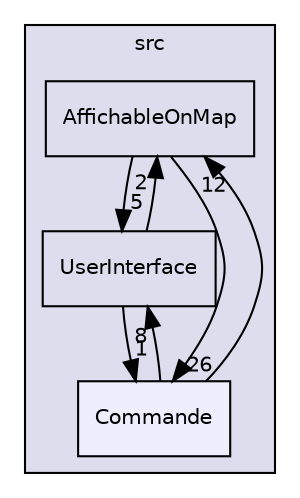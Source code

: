 digraph "/home/aymeric/Documents/Travail/Polytech/S8/INFO/Projet/testes/testUI/src/Commande" {
  compound=true
  node [ fontsize="10", fontname="Helvetica"];
  edge [ labelfontsize="10", labelfontname="Helvetica"];
  subgraph clusterdir_68267d1309a1af8e8297ef4c3efbcdba {
    graph [ bgcolor="#ddddee", pencolor="black", label="src" fontname="Helvetica", fontsize="10", URL="dir_68267d1309a1af8e8297ef4c3efbcdba.html"]
  dir_16e9d917de5e88badbfc0ef7cd98b1a0 [shape=box label="AffichableOnMap" URL="dir_16e9d917de5e88badbfc0ef7cd98b1a0.html"];
  dir_81e13ff2cf2ef9aa9f9e473f8360d78f [shape=box label="UserInterface" URL="dir_81e13ff2cf2ef9aa9f9e473f8360d78f.html"];
  dir_4daa9e933e0e2dd844dc526d7d8fe4e8 [shape=box, label="Commande", style="filled", fillcolor="#eeeeff", pencolor="black", URL="dir_4daa9e933e0e2dd844dc526d7d8fe4e8.html"];
  }
  dir_16e9d917de5e88badbfc0ef7cd98b1a0->dir_4daa9e933e0e2dd844dc526d7d8fe4e8 [headlabel="26", labeldistance=1.5 headhref="dir_000001_000003.html"];
  dir_16e9d917de5e88badbfc0ef7cd98b1a0->dir_81e13ff2cf2ef9aa9f9e473f8360d78f [headlabel="5", labeldistance=1.5 headhref="dir_000001_000004.html"];
  dir_4daa9e933e0e2dd844dc526d7d8fe4e8->dir_16e9d917de5e88badbfc0ef7cd98b1a0 [headlabel="12", labeldistance=1.5 headhref="dir_000003_000001.html"];
  dir_4daa9e933e0e2dd844dc526d7d8fe4e8->dir_81e13ff2cf2ef9aa9f9e473f8360d78f [headlabel="8", labeldistance=1.5 headhref="dir_000003_000004.html"];
  dir_81e13ff2cf2ef9aa9f9e473f8360d78f->dir_16e9d917de5e88badbfc0ef7cd98b1a0 [headlabel="2", labeldistance=1.5 headhref="dir_000004_000001.html"];
  dir_81e13ff2cf2ef9aa9f9e473f8360d78f->dir_4daa9e933e0e2dd844dc526d7d8fe4e8 [headlabel="1", labeldistance=1.5 headhref="dir_000004_000003.html"];
}
